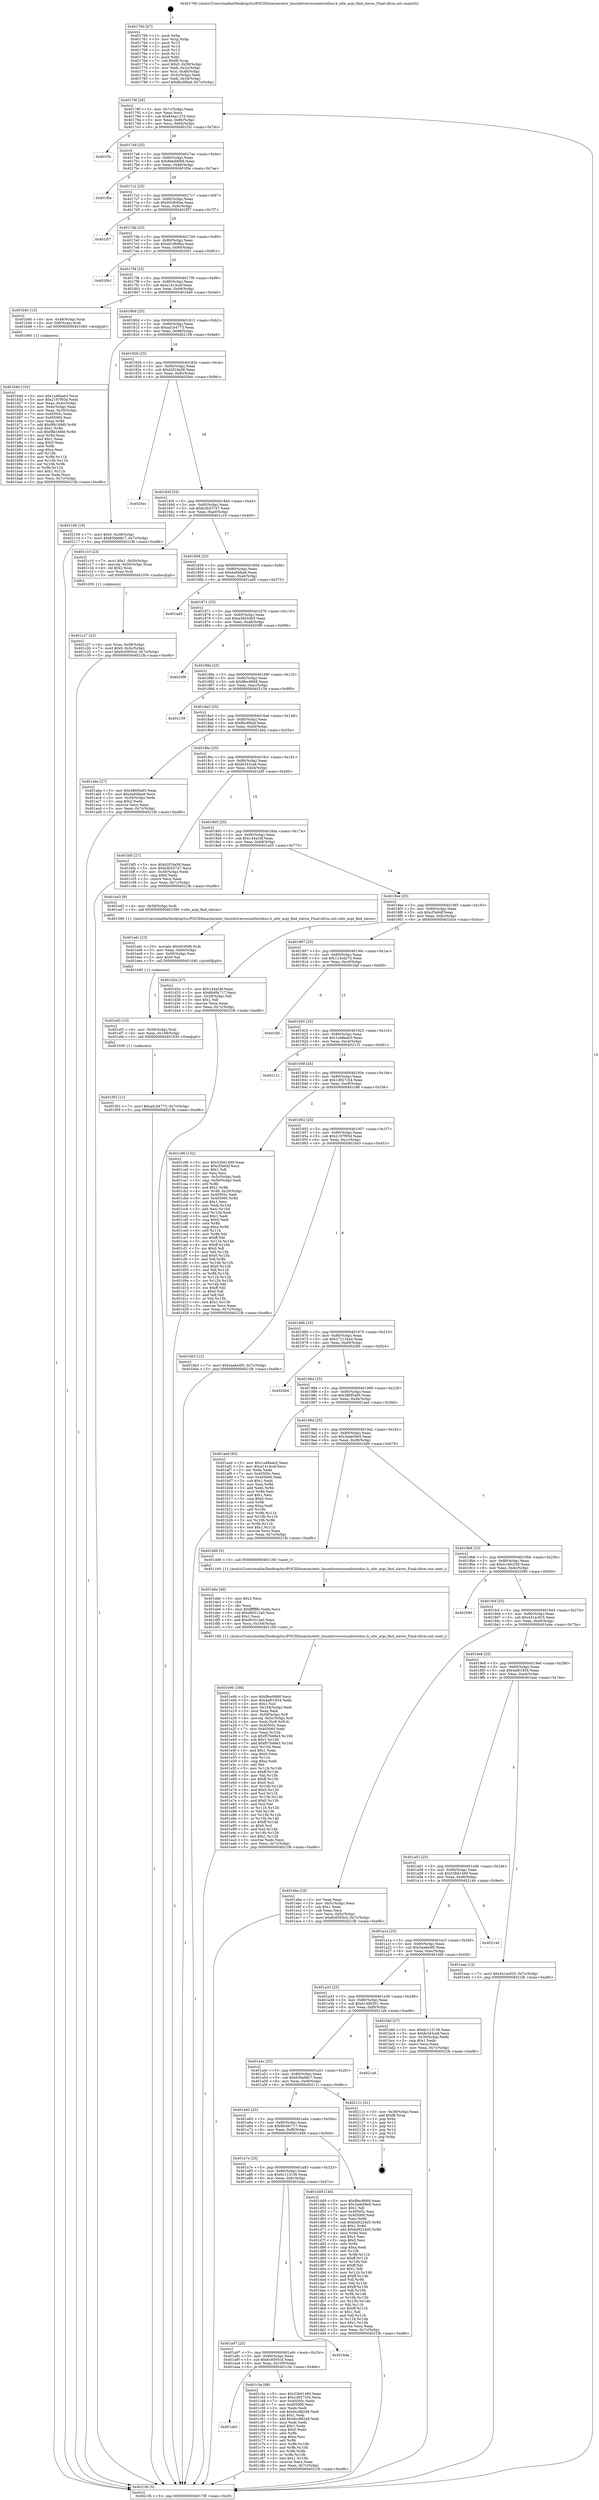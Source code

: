 digraph "0x401760" {
  label = "0x401760 (/mnt/c/Users/mathe/Desktop/tcc/POCII/binaries/extr_linuxdriverssoundwirebus.h_sdw_acpi_find_slaves_Final-ollvm.out::main(0))"
  labelloc = "t"
  node[shape=record]

  Entry [label="",width=0.3,height=0.3,shape=circle,fillcolor=black,style=filled]
  "0x40178f" [label="{
     0x40178f [26]\l
     | [instrs]\l
     &nbsp;&nbsp;0x40178f \<+3\>: mov -0x7c(%rbp),%eax\l
     &nbsp;&nbsp;0x401792 \<+2\>: mov %eax,%ecx\l
     &nbsp;&nbsp;0x401794 \<+6\>: sub $0x844a137d,%ecx\l
     &nbsp;&nbsp;0x40179a \<+3\>: mov %eax,-0x80(%rbp)\l
     &nbsp;&nbsp;0x40179d \<+6\>: mov %ecx,-0x84(%rbp)\l
     &nbsp;&nbsp;0x4017a3 \<+6\>: je 0000000000401f3c \<main+0x7dc\>\l
  }"]
  "0x401f3c" [label="{
     0x401f3c\l
  }", style=dashed]
  "0x4017a9" [label="{
     0x4017a9 [25]\l
     | [instrs]\l
     &nbsp;&nbsp;0x4017a9 \<+5\>: jmp 00000000004017ae \<main+0x4e\>\l
     &nbsp;&nbsp;0x4017ae \<+3\>: mov -0x80(%rbp),%eax\l
     &nbsp;&nbsp;0x4017b1 \<+5\>: sub $0x8bbdd066,%eax\l
     &nbsp;&nbsp;0x4017b6 \<+6\>: mov %eax,-0x88(%rbp)\l
     &nbsp;&nbsp;0x4017bc \<+6\>: je 0000000000401f0e \<main+0x7ae\>\l
  }"]
  Exit [label="",width=0.3,height=0.3,shape=circle,fillcolor=black,style=filled,peripheries=2]
  "0x401f0e" [label="{
     0x401f0e\l
  }", style=dashed]
  "0x4017c2" [label="{
     0x4017c2 [25]\l
     | [instrs]\l
     &nbsp;&nbsp;0x4017c2 \<+5\>: jmp 00000000004017c7 \<main+0x67\>\l
     &nbsp;&nbsp;0x4017c7 \<+3\>: mov -0x80(%rbp),%eax\l
     &nbsp;&nbsp;0x4017ca \<+5\>: sub $0x93c806ee,%eax\l
     &nbsp;&nbsp;0x4017cf \<+6\>: mov %eax,-0x8c(%rbp)\l
     &nbsp;&nbsp;0x4017d5 \<+6\>: je 0000000000401f57 \<main+0x7f7\>\l
  }"]
  "0x401f02" [label="{
     0x401f02 [12]\l
     | [instrs]\l
     &nbsp;&nbsp;0x401f02 \<+7\>: movl $0xad1b4773,-0x7c(%rbp)\l
     &nbsp;&nbsp;0x401f09 \<+5\>: jmp 00000000004021fb \<main+0xa9b\>\l
  }"]
  "0x401f57" [label="{
     0x401f57\l
  }", style=dashed]
  "0x4017db" [label="{
     0x4017db [25]\l
     | [instrs]\l
     &nbsp;&nbsp;0x4017db \<+5\>: jmp 00000000004017e0 \<main+0x80\>\l
     &nbsp;&nbsp;0x4017e0 \<+3\>: mov -0x80(%rbp),%eax\l
     &nbsp;&nbsp;0x4017e3 \<+5\>: sub $0xa018b9ba,%eax\l
     &nbsp;&nbsp;0x4017e8 \<+6\>: mov %eax,-0x90(%rbp)\l
     &nbsp;&nbsp;0x4017ee \<+6\>: je 00000000004020b1 \<main+0x951\>\l
  }"]
  "0x401ef3" [label="{
     0x401ef3 [15]\l
     | [instrs]\l
     &nbsp;&nbsp;0x401ef3 \<+4\>: mov -0x58(%rbp),%rdi\l
     &nbsp;&nbsp;0x401ef7 \<+6\>: mov %eax,-0x108(%rbp)\l
     &nbsp;&nbsp;0x401efd \<+5\>: call 0000000000401030 \<free@plt\>\l
     | [calls]\l
     &nbsp;&nbsp;0x401030 \{1\} (unknown)\l
  }"]
  "0x4020b1" [label="{
     0x4020b1\l
  }", style=dashed]
  "0x4017f4" [label="{
     0x4017f4 [25]\l
     | [instrs]\l
     &nbsp;&nbsp;0x4017f4 \<+5\>: jmp 00000000004017f9 \<main+0x99\>\l
     &nbsp;&nbsp;0x4017f9 \<+3\>: mov -0x80(%rbp),%eax\l
     &nbsp;&nbsp;0x4017fc \<+5\>: sub $0xa1414cef,%eax\l
     &nbsp;&nbsp;0x401801 \<+6\>: mov %eax,-0x94(%rbp)\l
     &nbsp;&nbsp;0x401807 \<+6\>: je 0000000000401b40 \<main+0x3e0\>\l
  }"]
  "0x401edc" [label="{
     0x401edc [23]\l
     | [instrs]\l
     &nbsp;&nbsp;0x401edc \<+10\>: movabs $0x4030d6,%rdi\l
     &nbsp;&nbsp;0x401ee6 \<+3\>: mov %eax,-0x60(%rbp)\l
     &nbsp;&nbsp;0x401ee9 \<+3\>: mov -0x60(%rbp),%esi\l
     &nbsp;&nbsp;0x401eec \<+2\>: mov $0x0,%al\l
     &nbsp;&nbsp;0x401eee \<+5\>: call 0000000000401040 \<printf@plt\>\l
     | [calls]\l
     &nbsp;&nbsp;0x401040 \{1\} (unknown)\l
  }"]
  "0x401b40" [label="{
     0x401b40 [13]\l
     | [instrs]\l
     &nbsp;&nbsp;0x401b40 \<+4\>: mov -0x48(%rbp),%rax\l
     &nbsp;&nbsp;0x401b44 \<+4\>: mov 0x8(%rax),%rdi\l
     &nbsp;&nbsp;0x401b48 \<+5\>: call 0000000000401060 \<atoi@plt\>\l
     | [calls]\l
     &nbsp;&nbsp;0x401060 \{1\} (unknown)\l
  }"]
  "0x40180d" [label="{
     0x40180d [25]\l
     | [instrs]\l
     &nbsp;&nbsp;0x40180d \<+5\>: jmp 0000000000401812 \<main+0xb2\>\l
     &nbsp;&nbsp;0x401812 \<+3\>: mov -0x80(%rbp),%eax\l
     &nbsp;&nbsp;0x401815 \<+5\>: sub $0xad1b4773,%eax\l
     &nbsp;&nbsp;0x40181a \<+6\>: mov %eax,-0x98(%rbp)\l
     &nbsp;&nbsp;0x401820 \<+6\>: je 0000000000402109 \<main+0x9a9\>\l
  }"]
  "0x401e06" [label="{
     0x401e06 [168]\l
     | [instrs]\l
     &nbsp;&nbsp;0x401e06 \<+5\>: mov $0xf8ec8668,%ecx\l
     &nbsp;&nbsp;0x401e0b \<+5\>: mov $0x4af01854,%edx\l
     &nbsp;&nbsp;0x401e10 \<+3\>: mov $0x1,%sil\l
     &nbsp;&nbsp;0x401e13 \<+6\>: mov -0x104(%rbp),%edi\l
     &nbsp;&nbsp;0x401e19 \<+3\>: imul %eax,%edi\l
     &nbsp;&nbsp;0x401e1c \<+4\>: mov -0x58(%rbp),%r8\l
     &nbsp;&nbsp;0x401e20 \<+4\>: movslq -0x5c(%rbp),%r9\l
     &nbsp;&nbsp;0x401e24 \<+4\>: mov %edi,(%r8,%r9,4)\l
     &nbsp;&nbsp;0x401e28 \<+7\>: mov 0x40505c,%eax\l
     &nbsp;&nbsp;0x401e2f \<+7\>: mov 0x405060,%edi\l
     &nbsp;&nbsp;0x401e36 \<+3\>: mov %eax,%r10d\l
     &nbsp;&nbsp;0x401e39 \<+7\>: sub $0xf07b48e3,%r10d\l
     &nbsp;&nbsp;0x401e40 \<+4\>: sub $0x1,%r10d\l
     &nbsp;&nbsp;0x401e44 \<+7\>: add $0xf07b48e3,%r10d\l
     &nbsp;&nbsp;0x401e4b \<+4\>: imul %r10d,%eax\l
     &nbsp;&nbsp;0x401e4f \<+3\>: and $0x1,%eax\l
     &nbsp;&nbsp;0x401e52 \<+3\>: cmp $0x0,%eax\l
     &nbsp;&nbsp;0x401e55 \<+4\>: sete %r11b\l
     &nbsp;&nbsp;0x401e59 \<+3\>: cmp $0xa,%edi\l
     &nbsp;&nbsp;0x401e5c \<+3\>: setl %bl\l
     &nbsp;&nbsp;0x401e5f \<+3\>: mov %r11b,%r14b\l
     &nbsp;&nbsp;0x401e62 \<+4\>: xor $0xff,%r14b\l
     &nbsp;&nbsp;0x401e66 \<+3\>: mov %bl,%r15b\l
     &nbsp;&nbsp;0x401e69 \<+4\>: xor $0xff,%r15b\l
     &nbsp;&nbsp;0x401e6d \<+4\>: xor $0x0,%sil\l
     &nbsp;&nbsp;0x401e71 \<+3\>: mov %r14b,%r12b\l
     &nbsp;&nbsp;0x401e74 \<+4\>: and $0x0,%r12b\l
     &nbsp;&nbsp;0x401e78 \<+3\>: and %sil,%r11b\l
     &nbsp;&nbsp;0x401e7b \<+3\>: mov %r15b,%r13b\l
     &nbsp;&nbsp;0x401e7e \<+4\>: and $0x0,%r13b\l
     &nbsp;&nbsp;0x401e82 \<+3\>: and %sil,%bl\l
     &nbsp;&nbsp;0x401e85 \<+3\>: or %r11b,%r12b\l
     &nbsp;&nbsp;0x401e88 \<+3\>: or %bl,%r13b\l
     &nbsp;&nbsp;0x401e8b \<+3\>: xor %r13b,%r12b\l
     &nbsp;&nbsp;0x401e8e \<+3\>: or %r15b,%r14b\l
     &nbsp;&nbsp;0x401e91 \<+4\>: xor $0xff,%r14b\l
     &nbsp;&nbsp;0x401e95 \<+4\>: or $0x0,%sil\l
     &nbsp;&nbsp;0x401e99 \<+3\>: and %sil,%r14b\l
     &nbsp;&nbsp;0x401e9c \<+3\>: or %r14b,%r12b\l
     &nbsp;&nbsp;0x401e9f \<+4\>: test $0x1,%r12b\l
     &nbsp;&nbsp;0x401ea3 \<+3\>: cmovne %edx,%ecx\l
     &nbsp;&nbsp;0x401ea6 \<+3\>: mov %ecx,-0x7c(%rbp)\l
     &nbsp;&nbsp;0x401ea9 \<+5\>: jmp 00000000004021fb \<main+0xa9b\>\l
  }"]
  "0x402109" [label="{
     0x402109 [19]\l
     | [instrs]\l
     &nbsp;&nbsp;0x402109 \<+7\>: movl $0x0,-0x38(%rbp)\l
     &nbsp;&nbsp;0x402110 \<+7\>: movl $0x639a68c7,-0x7c(%rbp)\l
     &nbsp;&nbsp;0x402117 \<+5\>: jmp 00000000004021fb \<main+0xa9b\>\l
  }"]
  "0x401826" [label="{
     0x401826 [25]\l
     | [instrs]\l
     &nbsp;&nbsp;0x401826 \<+5\>: jmp 000000000040182b \<main+0xcb\>\l
     &nbsp;&nbsp;0x40182b \<+3\>: mov -0x80(%rbp),%eax\l
     &nbsp;&nbsp;0x40182e \<+5\>: sub $0xb2f19a58,%eax\l
     &nbsp;&nbsp;0x401833 \<+6\>: mov %eax,-0x9c(%rbp)\l
     &nbsp;&nbsp;0x401839 \<+6\>: je 00000000004020ec \<main+0x98c\>\l
  }"]
  "0x401dde" [label="{
     0x401dde [40]\l
     | [instrs]\l
     &nbsp;&nbsp;0x401dde \<+5\>: mov $0x2,%ecx\l
     &nbsp;&nbsp;0x401de3 \<+1\>: cltd\l
     &nbsp;&nbsp;0x401de4 \<+2\>: idiv %ecx\l
     &nbsp;&nbsp;0x401de6 \<+6\>: imul $0xfffffffe,%edx,%ecx\l
     &nbsp;&nbsp;0x401dec \<+6\>: sub $0xd9c512a0,%ecx\l
     &nbsp;&nbsp;0x401df2 \<+3\>: add $0x1,%ecx\l
     &nbsp;&nbsp;0x401df5 \<+6\>: add $0xd9c512a0,%ecx\l
     &nbsp;&nbsp;0x401dfb \<+6\>: mov %ecx,-0x104(%rbp)\l
     &nbsp;&nbsp;0x401e01 \<+5\>: call 0000000000401160 \<next_i\>\l
     | [calls]\l
     &nbsp;&nbsp;0x401160 \{1\} (/mnt/c/Users/mathe/Desktop/tcc/POCII/binaries/extr_linuxdriverssoundwirebus.h_sdw_acpi_find_slaves_Final-ollvm.out::next_i)\l
  }"]
  "0x4020ec" [label="{
     0x4020ec\l
  }", style=dashed]
  "0x40183f" [label="{
     0x40183f [25]\l
     | [instrs]\l
     &nbsp;&nbsp;0x40183f \<+5\>: jmp 0000000000401844 \<main+0xe4\>\l
     &nbsp;&nbsp;0x401844 \<+3\>: mov -0x80(%rbp),%eax\l
     &nbsp;&nbsp;0x401847 \<+5\>: sub $0xb3b53747,%eax\l
     &nbsp;&nbsp;0x40184c \<+6\>: mov %eax,-0xa0(%rbp)\l
     &nbsp;&nbsp;0x401852 \<+6\>: je 0000000000401c10 \<main+0x4b0\>\l
  }"]
  "0x401ab0" [label="{
     0x401ab0\l
  }", style=dashed]
  "0x401c10" [label="{
     0x401c10 [23]\l
     | [instrs]\l
     &nbsp;&nbsp;0x401c10 \<+7\>: movl $0x1,-0x50(%rbp)\l
     &nbsp;&nbsp;0x401c17 \<+4\>: movslq -0x50(%rbp),%rax\l
     &nbsp;&nbsp;0x401c1b \<+4\>: shl $0x2,%rax\l
     &nbsp;&nbsp;0x401c1f \<+3\>: mov %rax,%rdi\l
     &nbsp;&nbsp;0x401c22 \<+5\>: call 0000000000401050 \<malloc@plt\>\l
     | [calls]\l
     &nbsp;&nbsp;0x401050 \{1\} (unknown)\l
  }"]
  "0x401858" [label="{
     0x401858 [25]\l
     | [instrs]\l
     &nbsp;&nbsp;0x401858 \<+5\>: jmp 000000000040185d \<main+0xfd\>\l
     &nbsp;&nbsp;0x40185d \<+3\>: mov -0x80(%rbp),%eax\l
     &nbsp;&nbsp;0x401860 \<+5\>: sub $0xda94faa9,%eax\l
     &nbsp;&nbsp;0x401865 \<+6\>: mov %eax,-0xa4(%rbp)\l
     &nbsp;&nbsp;0x40186b \<+6\>: je 0000000000401ad5 \<main+0x375\>\l
  }"]
  "0x401c3e" [label="{
     0x401c3e [88]\l
     | [instrs]\l
     &nbsp;&nbsp;0x401c3e \<+5\>: mov $0x53b61490,%eax\l
     &nbsp;&nbsp;0x401c43 \<+5\>: mov $0x1d927c54,%ecx\l
     &nbsp;&nbsp;0x401c48 \<+7\>: mov 0x40505c,%edx\l
     &nbsp;&nbsp;0x401c4f \<+7\>: mov 0x405060,%esi\l
     &nbsp;&nbsp;0x401c56 \<+2\>: mov %edx,%edi\l
     &nbsp;&nbsp;0x401c58 \<+6\>: sub $0x9cc98249,%edi\l
     &nbsp;&nbsp;0x401c5e \<+3\>: sub $0x1,%edi\l
     &nbsp;&nbsp;0x401c61 \<+6\>: add $0x9cc98249,%edi\l
     &nbsp;&nbsp;0x401c67 \<+3\>: imul %edi,%edx\l
     &nbsp;&nbsp;0x401c6a \<+3\>: and $0x1,%edx\l
     &nbsp;&nbsp;0x401c6d \<+3\>: cmp $0x0,%edx\l
     &nbsp;&nbsp;0x401c70 \<+4\>: sete %r8b\l
     &nbsp;&nbsp;0x401c74 \<+3\>: cmp $0xa,%esi\l
     &nbsp;&nbsp;0x401c77 \<+4\>: setl %r9b\l
     &nbsp;&nbsp;0x401c7b \<+3\>: mov %r8b,%r10b\l
     &nbsp;&nbsp;0x401c7e \<+3\>: and %r9b,%r10b\l
     &nbsp;&nbsp;0x401c81 \<+3\>: xor %r9b,%r8b\l
     &nbsp;&nbsp;0x401c84 \<+3\>: or %r8b,%r10b\l
     &nbsp;&nbsp;0x401c87 \<+4\>: test $0x1,%r10b\l
     &nbsp;&nbsp;0x401c8b \<+3\>: cmovne %ecx,%eax\l
     &nbsp;&nbsp;0x401c8e \<+3\>: mov %eax,-0x7c(%rbp)\l
     &nbsp;&nbsp;0x401c91 \<+5\>: jmp 00000000004021fb \<main+0xa9b\>\l
  }"]
  "0x401ad5" [label="{
     0x401ad5\l
  }", style=dashed]
  "0x401871" [label="{
     0x401871 [25]\l
     | [instrs]\l
     &nbsp;&nbsp;0x401871 \<+5\>: jmp 0000000000401876 \<main+0x116\>\l
     &nbsp;&nbsp;0x401876 \<+3\>: mov -0x80(%rbp),%eax\l
     &nbsp;&nbsp;0x401879 \<+5\>: sub $0xe3920493,%eax\l
     &nbsp;&nbsp;0x40187e \<+6\>: mov %eax,-0xa8(%rbp)\l
     &nbsp;&nbsp;0x401884 \<+6\>: je 00000000004020f8 \<main+0x998\>\l
  }"]
  "0x401a97" [label="{
     0x401a97 [25]\l
     | [instrs]\l
     &nbsp;&nbsp;0x401a97 \<+5\>: jmp 0000000000401a9c \<main+0x33c\>\l
     &nbsp;&nbsp;0x401a9c \<+3\>: mov -0x80(%rbp),%eax\l
     &nbsp;&nbsp;0x401a9f \<+5\>: sub $0x6c9305cd,%eax\l
     &nbsp;&nbsp;0x401aa4 \<+6\>: mov %eax,-0x100(%rbp)\l
     &nbsp;&nbsp;0x401aaa \<+6\>: je 0000000000401c3e \<main+0x4de\>\l
  }"]
  "0x4020f8" [label="{
     0x4020f8\l
  }", style=dashed]
  "0x40188a" [label="{
     0x40188a [25]\l
     | [instrs]\l
     &nbsp;&nbsp;0x40188a \<+5\>: jmp 000000000040188f \<main+0x12f\>\l
     &nbsp;&nbsp;0x40188f \<+3\>: mov -0x80(%rbp),%eax\l
     &nbsp;&nbsp;0x401892 \<+5\>: sub $0xf8ec8668,%eax\l
     &nbsp;&nbsp;0x401897 \<+6\>: mov %eax,-0xac(%rbp)\l
     &nbsp;&nbsp;0x40189d \<+6\>: je 0000000000402159 \<main+0x9f9\>\l
  }"]
  "0x401bda" [label="{
     0x401bda\l
  }", style=dashed]
  "0x402159" [label="{
     0x402159\l
  }", style=dashed]
  "0x4018a3" [label="{
     0x4018a3 [25]\l
     | [instrs]\l
     &nbsp;&nbsp;0x4018a3 \<+5\>: jmp 00000000004018a8 \<main+0x148\>\l
     &nbsp;&nbsp;0x4018a8 \<+3\>: mov -0x80(%rbp),%eax\l
     &nbsp;&nbsp;0x4018ab \<+5\>: sub $0xfbcd9baf,%eax\l
     &nbsp;&nbsp;0x4018b0 \<+6\>: mov %eax,-0xb0(%rbp)\l
     &nbsp;&nbsp;0x4018b6 \<+6\>: je 0000000000401aba \<main+0x35a\>\l
  }"]
  "0x401a7e" [label="{
     0x401a7e [25]\l
     | [instrs]\l
     &nbsp;&nbsp;0x401a7e \<+5\>: jmp 0000000000401a83 \<main+0x323\>\l
     &nbsp;&nbsp;0x401a83 \<+3\>: mov -0x80(%rbp),%eax\l
     &nbsp;&nbsp;0x401a86 \<+5\>: sub $0x6c113136,%eax\l
     &nbsp;&nbsp;0x401a8b \<+6\>: mov %eax,-0xfc(%rbp)\l
     &nbsp;&nbsp;0x401a91 \<+6\>: je 0000000000401bda \<main+0x47a\>\l
  }"]
  "0x401aba" [label="{
     0x401aba [27]\l
     | [instrs]\l
     &nbsp;&nbsp;0x401aba \<+5\>: mov $0x386f5a95,%eax\l
     &nbsp;&nbsp;0x401abf \<+5\>: mov $0xda94faa9,%ecx\l
     &nbsp;&nbsp;0x401ac4 \<+3\>: mov -0x34(%rbp),%edx\l
     &nbsp;&nbsp;0x401ac7 \<+3\>: cmp $0x2,%edx\l
     &nbsp;&nbsp;0x401aca \<+3\>: cmovne %ecx,%eax\l
     &nbsp;&nbsp;0x401acd \<+3\>: mov %eax,-0x7c(%rbp)\l
     &nbsp;&nbsp;0x401ad0 \<+5\>: jmp 00000000004021fb \<main+0xa9b\>\l
  }"]
  "0x4018bc" [label="{
     0x4018bc [25]\l
     | [instrs]\l
     &nbsp;&nbsp;0x4018bc \<+5\>: jmp 00000000004018c1 \<main+0x161\>\l
     &nbsp;&nbsp;0x4018c1 \<+3\>: mov -0x80(%rbp),%eax\l
     &nbsp;&nbsp;0x4018c4 \<+5\>: sub $0xfe343ca8,%eax\l
     &nbsp;&nbsp;0x4018c9 \<+6\>: mov %eax,-0xb4(%rbp)\l
     &nbsp;&nbsp;0x4018cf \<+6\>: je 0000000000401bf5 \<main+0x495\>\l
  }"]
  "0x4021fb" [label="{
     0x4021fb [5]\l
     | [instrs]\l
     &nbsp;&nbsp;0x4021fb \<+5\>: jmp 000000000040178f \<main+0x2f\>\l
  }"]
  "0x401760" [label="{
     0x401760 [47]\l
     | [instrs]\l
     &nbsp;&nbsp;0x401760 \<+1\>: push %rbp\l
     &nbsp;&nbsp;0x401761 \<+3\>: mov %rsp,%rbp\l
     &nbsp;&nbsp;0x401764 \<+2\>: push %r15\l
     &nbsp;&nbsp;0x401766 \<+2\>: push %r14\l
     &nbsp;&nbsp;0x401768 \<+2\>: push %r13\l
     &nbsp;&nbsp;0x40176a \<+2\>: push %r12\l
     &nbsp;&nbsp;0x40176c \<+1\>: push %rbx\l
     &nbsp;&nbsp;0x40176d \<+7\>: sub $0xf8,%rsp\l
     &nbsp;&nbsp;0x401774 \<+7\>: movl $0x0,-0x38(%rbp)\l
     &nbsp;&nbsp;0x40177b \<+3\>: mov %edi,-0x3c(%rbp)\l
     &nbsp;&nbsp;0x40177e \<+4\>: mov %rsi,-0x48(%rbp)\l
     &nbsp;&nbsp;0x401782 \<+3\>: mov -0x3c(%rbp),%edi\l
     &nbsp;&nbsp;0x401785 \<+3\>: mov %edi,-0x34(%rbp)\l
     &nbsp;&nbsp;0x401788 \<+7\>: movl $0xfbcd9baf,-0x7c(%rbp)\l
  }"]
  "0x401d49" [label="{
     0x401d49 [144]\l
     | [instrs]\l
     &nbsp;&nbsp;0x401d49 \<+5\>: mov $0xf8ec8668,%eax\l
     &nbsp;&nbsp;0x401d4e \<+5\>: mov $0x3ade59e5,%ecx\l
     &nbsp;&nbsp;0x401d53 \<+2\>: mov $0x1,%dl\l
     &nbsp;&nbsp;0x401d55 \<+7\>: mov 0x40505c,%esi\l
     &nbsp;&nbsp;0x401d5c \<+7\>: mov 0x405060,%edi\l
     &nbsp;&nbsp;0x401d63 \<+3\>: mov %esi,%r8d\l
     &nbsp;&nbsp;0x401d66 \<+7\>: sub $0xbd9224d5,%r8d\l
     &nbsp;&nbsp;0x401d6d \<+4\>: sub $0x1,%r8d\l
     &nbsp;&nbsp;0x401d71 \<+7\>: add $0xbd9224d5,%r8d\l
     &nbsp;&nbsp;0x401d78 \<+4\>: imul %r8d,%esi\l
     &nbsp;&nbsp;0x401d7c \<+3\>: and $0x1,%esi\l
     &nbsp;&nbsp;0x401d7f \<+3\>: cmp $0x0,%esi\l
     &nbsp;&nbsp;0x401d82 \<+4\>: sete %r9b\l
     &nbsp;&nbsp;0x401d86 \<+3\>: cmp $0xa,%edi\l
     &nbsp;&nbsp;0x401d89 \<+4\>: setl %r10b\l
     &nbsp;&nbsp;0x401d8d \<+3\>: mov %r9b,%r11b\l
     &nbsp;&nbsp;0x401d90 \<+4\>: xor $0xff,%r11b\l
     &nbsp;&nbsp;0x401d94 \<+3\>: mov %r10b,%bl\l
     &nbsp;&nbsp;0x401d97 \<+3\>: xor $0xff,%bl\l
     &nbsp;&nbsp;0x401d9a \<+3\>: xor $0x1,%dl\l
     &nbsp;&nbsp;0x401d9d \<+3\>: mov %r11b,%r14b\l
     &nbsp;&nbsp;0x401da0 \<+4\>: and $0xff,%r14b\l
     &nbsp;&nbsp;0x401da4 \<+3\>: and %dl,%r9b\l
     &nbsp;&nbsp;0x401da7 \<+3\>: mov %bl,%r15b\l
     &nbsp;&nbsp;0x401daa \<+4\>: and $0xff,%r15b\l
     &nbsp;&nbsp;0x401dae \<+3\>: and %dl,%r10b\l
     &nbsp;&nbsp;0x401db1 \<+3\>: or %r9b,%r14b\l
     &nbsp;&nbsp;0x401db4 \<+3\>: or %r10b,%r15b\l
     &nbsp;&nbsp;0x401db7 \<+3\>: xor %r15b,%r14b\l
     &nbsp;&nbsp;0x401dba \<+3\>: or %bl,%r11b\l
     &nbsp;&nbsp;0x401dbd \<+4\>: xor $0xff,%r11b\l
     &nbsp;&nbsp;0x401dc1 \<+3\>: or $0x1,%dl\l
     &nbsp;&nbsp;0x401dc4 \<+3\>: and %dl,%r11b\l
     &nbsp;&nbsp;0x401dc7 \<+3\>: or %r11b,%r14b\l
     &nbsp;&nbsp;0x401dca \<+4\>: test $0x1,%r14b\l
     &nbsp;&nbsp;0x401dce \<+3\>: cmovne %ecx,%eax\l
     &nbsp;&nbsp;0x401dd1 \<+3\>: mov %eax,-0x7c(%rbp)\l
     &nbsp;&nbsp;0x401dd4 \<+5\>: jmp 00000000004021fb \<main+0xa9b\>\l
  }"]
  "0x401bf5" [label="{
     0x401bf5 [27]\l
     | [instrs]\l
     &nbsp;&nbsp;0x401bf5 \<+5\>: mov $0xb2f19a58,%eax\l
     &nbsp;&nbsp;0x401bfa \<+5\>: mov $0xb3b53747,%ecx\l
     &nbsp;&nbsp;0x401bff \<+3\>: mov -0x30(%rbp),%edx\l
     &nbsp;&nbsp;0x401c02 \<+3\>: cmp $0x0,%edx\l
     &nbsp;&nbsp;0x401c05 \<+3\>: cmove %ecx,%eax\l
     &nbsp;&nbsp;0x401c08 \<+3\>: mov %eax,-0x7c(%rbp)\l
     &nbsp;&nbsp;0x401c0b \<+5\>: jmp 00000000004021fb \<main+0xa9b\>\l
  }"]
  "0x4018d5" [label="{
     0x4018d5 [25]\l
     | [instrs]\l
     &nbsp;&nbsp;0x4018d5 \<+5\>: jmp 00000000004018da \<main+0x17a\>\l
     &nbsp;&nbsp;0x4018da \<+3\>: mov -0x80(%rbp),%eax\l
     &nbsp;&nbsp;0x4018dd \<+5\>: sub $0x144a34f,%eax\l
     &nbsp;&nbsp;0x4018e2 \<+6\>: mov %eax,-0xb8(%rbp)\l
     &nbsp;&nbsp;0x4018e8 \<+6\>: je 0000000000401ed3 \<main+0x773\>\l
  }"]
  "0x401a65" [label="{
     0x401a65 [25]\l
     | [instrs]\l
     &nbsp;&nbsp;0x401a65 \<+5\>: jmp 0000000000401a6a \<main+0x30a\>\l
     &nbsp;&nbsp;0x401a6a \<+3\>: mov -0x80(%rbp),%eax\l
     &nbsp;&nbsp;0x401a6d \<+5\>: sub $0x6b49c717,%eax\l
     &nbsp;&nbsp;0x401a72 \<+6\>: mov %eax,-0xf8(%rbp)\l
     &nbsp;&nbsp;0x401a78 \<+6\>: je 0000000000401d49 \<main+0x5e9\>\l
  }"]
  "0x401ed3" [label="{
     0x401ed3 [9]\l
     | [instrs]\l
     &nbsp;&nbsp;0x401ed3 \<+4\>: mov -0x58(%rbp),%rdi\l
     &nbsp;&nbsp;0x401ed7 \<+5\>: call 0000000000401590 \<sdw_acpi_find_slaves\>\l
     | [calls]\l
     &nbsp;&nbsp;0x401590 \{1\} (/mnt/c/Users/mathe/Desktop/tcc/POCII/binaries/extr_linuxdriverssoundwirebus.h_sdw_acpi_find_slaves_Final-ollvm.out::sdw_acpi_find_slaves)\l
  }"]
  "0x4018ee" [label="{
     0x4018ee [25]\l
     | [instrs]\l
     &nbsp;&nbsp;0x4018ee \<+5\>: jmp 00000000004018f3 \<main+0x193\>\l
     &nbsp;&nbsp;0x4018f3 \<+3\>: mov -0x80(%rbp),%eax\l
     &nbsp;&nbsp;0x4018f6 \<+5\>: sub $0xcf3e6df,%eax\l
     &nbsp;&nbsp;0x4018fb \<+6\>: mov %eax,-0xbc(%rbp)\l
     &nbsp;&nbsp;0x401901 \<+6\>: je 0000000000401d2e \<main+0x5ce\>\l
  }"]
  "0x40211c" [label="{
     0x40211c [21]\l
     | [instrs]\l
     &nbsp;&nbsp;0x40211c \<+3\>: mov -0x38(%rbp),%eax\l
     &nbsp;&nbsp;0x40211f \<+7\>: add $0xf8,%rsp\l
     &nbsp;&nbsp;0x402126 \<+1\>: pop %rbx\l
     &nbsp;&nbsp;0x402127 \<+2\>: pop %r12\l
     &nbsp;&nbsp;0x402129 \<+2\>: pop %r13\l
     &nbsp;&nbsp;0x40212b \<+2\>: pop %r14\l
     &nbsp;&nbsp;0x40212d \<+2\>: pop %r15\l
     &nbsp;&nbsp;0x40212f \<+1\>: pop %rbp\l
     &nbsp;&nbsp;0x402130 \<+1\>: ret\l
  }"]
  "0x401d2e" [label="{
     0x401d2e [27]\l
     | [instrs]\l
     &nbsp;&nbsp;0x401d2e \<+5\>: mov $0x144a34f,%eax\l
     &nbsp;&nbsp;0x401d33 \<+5\>: mov $0x6b49c717,%ecx\l
     &nbsp;&nbsp;0x401d38 \<+3\>: mov -0x29(%rbp),%dl\l
     &nbsp;&nbsp;0x401d3b \<+3\>: test $0x1,%dl\l
     &nbsp;&nbsp;0x401d3e \<+3\>: cmovne %ecx,%eax\l
     &nbsp;&nbsp;0x401d41 \<+3\>: mov %eax,-0x7c(%rbp)\l
     &nbsp;&nbsp;0x401d44 \<+5\>: jmp 00000000004021fb \<main+0xa9b\>\l
  }"]
  "0x401907" [label="{
     0x401907 [25]\l
     | [instrs]\l
     &nbsp;&nbsp;0x401907 \<+5\>: jmp 000000000040190c \<main+0x1ac\>\l
     &nbsp;&nbsp;0x40190c \<+3\>: mov -0x80(%rbp),%eax\l
     &nbsp;&nbsp;0x40190f \<+5\>: sub $0x113cd274,%eax\l
     &nbsp;&nbsp;0x401914 \<+6\>: mov %eax,-0xc0(%rbp)\l
     &nbsp;&nbsp;0x40191a \<+6\>: je 0000000000401faf \<main+0x84f\>\l
  }"]
  "0x401a4c" [label="{
     0x401a4c [25]\l
     | [instrs]\l
     &nbsp;&nbsp;0x401a4c \<+5\>: jmp 0000000000401a51 \<main+0x2f1\>\l
     &nbsp;&nbsp;0x401a51 \<+3\>: mov -0x80(%rbp),%eax\l
     &nbsp;&nbsp;0x401a54 \<+5\>: sub $0x639a68c7,%eax\l
     &nbsp;&nbsp;0x401a59 \<+6\>: mov %eax,-0xf4(%rbp)\l
     &nbsp;&nbsp;0x401a5f \<+6\>: je 000000000040211c \<main+0x9bc\>\l
  }"]
  "0x401faf" [label="{
     0x401faf\l
  }", style=dashed]
  "0x401920" [label="{
     0x401920 [25]\l
     | [instrs]\l
     &nbsp;&nbsp;0x401920 \<+5\>: jmp 0000000000401925 \<main+0x1c5\>\l
     &nbsp;&nbsp;0x401925 \<+3\>: mov -0x80(%rbp),%eax\l
     &nbsp;&nbsp;0x401928 \<+5\>: sub $0x1a48eab3,%eax\l
     &nbsp;&nbsp;0x40192d \<+6\>: mov %eax,-0xc4(%rbp)\l
     &nbsp;&nbsp;0x401933 \<+6\>: je 0000000000402131 \<main+0x9d1\>\l
  }"]
  "0x4021a6" [label="{
     0x4021a6\l
  }", style=dashed]
  "0x402131" [label="{
     0x402131\l
  }", style=dashed]
  "0x401939" [label="{
     0x401939 [25]\l
     | [instrs]\l
     &nbsp;&nbsp;0x401939 \<+5\>: jmp 000000000040193e \<main+0x1de\>\l
     &nbsp;&nbsp;0x40193e \<+3\>: mov -0x80(%rbp),%eax\l
     &nbsp;&nbsp;0x401941 \<+5\>: sub $0x1d927c54,%eax\l
     &nbsp;&nbsp;0x401946 \<+6\>: mov %eax,-0xc8(%rbp)\l
     &nbsp;&nbsp;0x40194c \<+6\>: je 0000000000401c96 \<main+0x536\>\l
  }"]
  "0x401c27" [label="{
     0x401c27 [23]\l
     | [instrs]\l
     &nbsp;&nbsp;0x401c27 \<+4\>: mov %rax,-0x58(%rbp)\l
     &nbsp;&nbsp;0x401c2b \<+7\>: movl $0x0,-0x5c(%rbp)\l
     &nbsp;&nbsp;0x401c32 \<+7\>: movl $0x6c9305cd,-0x7c(%rbp)\l
     &nbsp;&nbsp;0x401c39 \<+5\>: jmp 00000000004021fb \<main+0xa9b\>\l
  }"]
  "0x401c96" [label="{
     0x401c96 [152]\l
     | [instrs]\l
     &nbsp;&nbsp;0x401c96 \<+5\>: mov $0x53b61490,%eax\l
     &nbsp;&nbsp;0x401c9b \<+5\>: mov $0xcf3e6df,%ecx\l
     &nbsp;&nbsp;0x401ca0 \<+2\>: mov $0x1,%dl\l
     &nbsp;&nbsp;0x401ca2 \<+2\>: xor %esi,%esi\l
     &nbsp;&nbsp;0x401ca4 \<+3\>: mov -0x5c(%rbp),%edi\l
     &nbsp;&nbsp;0x401ca7 \<+3\>: cmp -0x50(%rbp),%edi\l
     &nbsp;&nbsp;0x401caa \<+4\>: setl %r8b\l
     &nbsp;&nbsp;0x401cae \<+4\>: and $0x1,%r8b\l
     &nbsp;&nbsp;0x401cb2 \<+4\>: mov %r8b,-0x29(%rbp)\l
     &nbsp;&nbsp;0x401cb6 \<+7\>: mov 0x40505c,%edi\l
     &nbsp;&nbsp;0x401cbd \<+8\>: mov 0x405060,%r9d\l
     &nbsp;&nbsp;0x401cc5 \<+3\>: sub $0x1,%esi\l
     &nbsp;&nbsp;0x401cc8 \<+3\>: mov %edi,%r10d\l
     &nbsp;&nbsp;0x401ccb \<+3\>: add %esi,%r10d\l
     &nbsp;&nbsp;0x401cce \<+4\>: imul %r10d,%edi\l
     &nbsp;&nbsp;0x401cd2 \<+3\>: and $0x1,%edi\l
     &nbsp;&nbsp;0x401cd5 \<+3\>: cmp $0x0,%edi\l
     &nbsp;&nbsp;0x401cd8 \<+4\>: sete %r8b\l
     &nbsp;&nbsp;0x401cdc \<+4\>: cmp $0xa,%r9d\l
     &nbsp;&nbsp;0x401ce0 \<+4\>: setl %r11b\l
     &nbsp;&nbsp;0x401ce4 \<+3\>: mov %r8b,%bl\l
     &nbsp;&nbsp;0x401ce7 \<+3\>: xor $0xff,%bl\l
     &nbsp;&nbsp;0x401cea \<+3\>: mov %r11b,%r14b\l
     &nbsp;&nbsp;0x401ced \<+4\>: xor $0xff,%r14b\l
     &nbsp;&nbsp;0x401cf1 \<+3\>: xor $0x0,%dl\l
     &nbsp;&nbsp;0x401cf4 \<+3\>: mov %bl,%r15b\l
     &nbsp;&nbsp;0x401cf7 \<+4\>: and $0x0,%r15b\l
     &nbsp;&nbsp;0x401cfb \<+3\>: and %dl,%r8b\l
     &nbsp;&nbsp;0x401cfe \<+3\>: mov %r14b,%r12b\l
     &nbsp;&nbsp;0x401d01 \<+4\>: and $0x0,%r12b\l
     &nbsp;&nbsp;0x401d05 \<+3\>: and %dl,%r11b\l
     &nbsp;&nbsp;0x401d08 \<+3\>: or %r8b,%r15b\l
     &nbsp;&nbsp;0x401d0b \<+3\>: or %r11b,%r12b\l
     &nbsp;&nbsp;0x401d0e \<+3\>: xor %r12b,%r15b\l
     &nbsp;&nbsp;0x401d11 \<+3\>: or %r14b,%bl\l
     &nbsp;&nbsp;0x401d14 \<+3\>: xor $0xff,%bl\l
     &nbsp;&nbsp;0x401d17 \<+3\>: or $0x0,%dl\l
     &nbsp;&nbsp;0x401d1a \<+2\>: and %dl,%bl\l
     &nbsp;&nbsp;0x401d1c \<+3\>: or %bl,%r15b\l
     &nbsp;&nbsp;0x401d1f \<+4\>: test $0x1,%r15b\l
     &nbsp;&nbsp;0x401d23 \<+3\>: cmovne %ecx,%eax\l
     &nbsp;&nbsp;0x401d26 \<+3\>: mov %eax,-0x7c(%rbp)\l
     &nbsp;&nbsp;0x401d29 \<+5\>: jmp 00000000004021fb \<main+0xa9b\>\l
  }"]
  "0x401952" [label="{
     0x401952 [25]\l
     | [instrs]\l
     &nbsp;&nbsp;0x401952 \<+5\>: jmp 0000000000401957 \<main+0x1f7\>\l
     &nbsp;&nbsp;0x401957 \<+3\>: mov -0x80(%rbp),%eax\l
     &nbsp;&nbsp;0x40195a \<+5\>: sub $0x2197f93d,%eax\l
     &nbsp;&nbsp;0x40195f \<+6\>: mov %eax,-0xcc(%rbp)\l
     &nbsp;&nbsp;0x401965 \<+6\>: je 0000000000401bb3 \<main+0x453\>\l
  }"]
  "0x401a33" [label="{
     0x401a33 [25]\l
     | [instrs]\l
     &nbsp;&nbsp;0x401a33 \<+5\>: jmp 0000000000401a38 \<main+0x2d8\>\l
     &nbsp;&nbsp;0x401a38 \<+3\>: mov -0x80(%rbp),%eax\l
     &nbsp;&nbsp;0x401a3b \<+5\>: sub $0x6148b501,%eax\l
     &nbsp;&nbsp;0x401a40 \<+6\>: mov %eax,-0xf0(%rbp)\l
     &nbsp;&nbsp;0x401a46 \<+6\>: je 00000000004021a6 \<main+0xa46\>\l
  }"]
  "0x401bb3" [label="{
     0x401bb3 [12]\l
     | [instrs]\l
     &nbsp;&nbsp;0x401bb3 \<+7\>: movl $0x5aa6e4f5,-0x7c(%rbp)\l
     &nbsp;&nbsp;0x401bba \<+5\>: jmp 00000000004021fb \<main+0xa9b\>\l
  }"]
  "0x40196b" [label="{
     0x40196b [25]\l
     | [instrs]\l
     &nbsp;&nbsp;0x40196b \<+5\>: jmp 0000000000401970 \<main+0x210\>\l
     &nbsp;&nbsp;0x401970 \<+3\>: mov -0x80(%rbp),%eax\l
     &nbsp;&nbsp;0x401973 \<+5\>: sub $0x272134ad,%eax\l
     &nbsp;&nbsp;0x401978 \<+6\>: mov %eax,-0xd0(%rbp)\l
     &nbsp;&nbsp;0x40197e \<+6\>: je 0000000000402084 \<main+0x924\>\l
  }"]
  "0x401bbf" [label="{
     0x401bbf [27]\l
     | [instrs]\l
     &nbsp;&nbsp;0x401bbf \<+5\>: mov $0x6c113136,%eax\l
     &nbsp;&nbsp;0x401bc4 \<+5\>: mov $0xfe343ca8,%ecx\l
     &nbsp;&nbsp;0x401bc9 \<+3\>: mov -0x30(%rbp),%edx\l
     &nbsp;&nbsp;0x401bcc \<+3\>: cmp $0x1,%edx\l
     &nbsp;&nbsp;0x401bcf \<+3\>: cmovl %ecx,%eax\l
     &nbsp;&nbsp;0x401bd2 \<+3\>: mov %eax,-0x7c(%rbp)\l
     &nbsp;&nbsp;0x401bd5 \<+5\>: jmp 00000000004021fb \<main+0xa9b\>\l
  }"]
  "0x402084" [label="{
     0x402084\l
  }", style=dashed]
  "0x401984" [label="{
     0x401984 [25]\l
     | [instrs]\l
     &nbsp;&nbsp;0x401984 \<+5\>: jmp 0000000000401989 \<main+0x229\>\l
     &nbsp;&nbsp;0x401989 \<+3\>: mov -0x80(%rbp),%eax\l
     &nbsp;&nbsp;0x40198c \<+5\>: sub $0x386f5a95,%eax\l
     &nbsp;&nbsp;0x401991 \<+6\>: mov %eax,-0xd4(%rbp)\l
     &nbsp;&nbsp;0x401997 \<+6\>: je 0000000000401aed \<main+0x38d\>\l
  }"]
  "0x401a1a" [label="{
     0x401a1a [25]\l
     | [instrs]\l
     &nbsp;&nbsp;0x401a1a \<+5\>: jmp 0000000000401a1f \<main+0x2bf\>\l
     &nbsp;&nbsp;0x401a1f \<+3\>: mov -0x80(%rbp),%eax\l
     &nbsp;&nbsp;0x401a22 \<+5\>: sub $0x5aa6e4f5,%eax\l
     &nbsp;&nbsp;0x401a27 \<+6\>: mov %eax,-0xec(%rbp)\l
     &nbsp;&nbsp;0x401a2d \<+6\>: je 0000000000401bbf \<main+0x45f\>\l
  }"]
  "0x401aed" [label="{
     0x401aed [83]\l
     | [instrs]\l
     &nbsp;&nbsp;0x401aed \<+5\>: mov $0x1a48eab3,%eax\l
     &nbsp;&nbsp;0x401af2 \<+5\>: mov $0xa1414cef,%ecx\l
     &nbsp;&nbsp;0x401af7 \<+2\>: xor %edx,%edx\l
     &nbsp;&nbsp;0x401af9 \<+7\>: mov 0x40505c,%esi\l
     &nbsp;&nbsp;0x401b00 \<+7\>: mov 0x405060,%edi\l
     &nbsp;&nbsp;0x401b07 \<+3\>: sub $0x1,%edx\l
     &nbsp;&nbsp;0x401b0a \<+3\>: mov %esi,%r8d\l
     &nbsp;&nbsp;0x401b0d \<+3\>: add %edx,%r8d\l
     &nbsp;&nbsp;0x401b10 \<+4\>: imul %r8d,%esi\l
     &nbsp;&nbsp;0x401b14 \<+3\>: and $0x1,%esi\l
     &nbsp;&nbsp;0x401b17 \<+3\>: cmp $0x0,%esi\l
     &nbsp;&nbsp;0x401b1a \<+4\>: sete %r9b\l
     &nbsp;&nbsp;0x401b1e \<+3\>: cmp $0xa,%edi\l
     &nbsp;&nbsp;0x401b21 \<+4\>: setl %r10b\l
     &nbsp;&nbsp;0x401b25 \<+3\>: mov %r9b,%r11b\l
     &nbsp;&nbsp;0x401b28 \<+3\>: and %r10b,%r11b\l
     &nbsp;&nbsp;0x401b2b \<+3\>: xor %r10b,%r9b\l
     &nbsp;&nbsp;0x401b2e \<+3\>: or %r9b,%r11b\l
     &nbsp;&nbsp;0x401b31 \<+4\>: test $0x1,%r11b\l
     &nbsp;&nbsp;0x401b35 \<+3\>: cmovne %ecx,%eax\l
     &nbsp;&nbsp;0x401b38 \<+3\>: mov %eax,-0x7c(%rbp)\l
     &nbsp;&nbsp;0x401b3b \<+5\>: jmp 00000000004021fb \<main+0xa9b\>\l
  }"]
  "0x40199d" [label="{
     0x40199d [25]\l
     | [instrs]\l
     &nbsp;&nbsp;0x40199d \<+5\>: jmp 00000000004019a2 \<main+0x242\>\l
     &nbsp;&nbsp;0x4019a2 \<+3\>: mov -0x80(%rbp),%eax\l
     &nbsp;&nbsp;0x4019a5 \<+5\>: sub $0x3ade59e5,%eax\l
     &nbsp;&nbsp;0x4019aa \<+6\>: mov %eax,-0xd8(%rbp)\l
     &nbsp;&nbsp;0x4019b0 \<+6\>: je 0000000000401dd9 \<main+0x679\>\l
  }"]
  "0x401b4d" [label="{
     0x401b4d [102]\l
     | [instrs]\l
     &nbsp;&nbsp;0x401b4d \<+5\>: mov $0x1a48eab3,%ecx\l
     &nbsp;&nbsp;0x401b52 \<+5\>: mov $0x2197f93d,%edx\l
     &nbsp;&nbsp;0x401b57 \<+3\>: mov %eax,-0x4c(%rbp)\l
     &nbsp;&nbsp;0x401b5a \<+3\>: mov -0x4c(%rbp),%eax\l
     &nbsp;&nbsp;0x401b5d \<+3\>: mov %eax,-0x30(%rbp)\l
     &nbsp;&nbsp;0x401b60 \<+7\>: mov 0x40505c,%eax\l
     &nbsp;&nbsp;0x401b67 \<+7\>: mov 0x405060,%esi\l
     &nbsp;&nbsp;0x401b6e \<+3\>: mov %eax,%r8d\l
     &nbsp;&nbsp;0x401b71 \<+7\>: add $0xf8b16fd0,%r8d\l
     &nbsp;&nbsp;0x401b78 \<+4\>: sub $0x1,%r8d\l
     &nbsp;&nbsp;0x401b7c \<+7\>: sub $0xf8b16fd0,%r8d\l
     &nbsp;&nbsp;0x401b83 \<+4\>: imul %r8d,%eax\l
     &nbsp;&nbsp;0x401b87 \<+3\>: and $0x1,%eax\l
     &nbsp;&nbsp;0x401b8a \<+3\>: cmp $0x0,%eax\l
     &nbsp;&nbsp;0x401b8d \<+4\>: sete %r9b\l
     &nbsp;&nbsp;0x401b91 \<+3\>: cmp $0xa,%esi\l
     &nbsp;&nbsp;0x401b94 \<+4\>: setl %r10b\l
     &nbsp;&nbsp;0x401b98 \<+3\>: mov %r9b,%r11b\l
     &nbsp;&nbsp;0x401b9b \<+3\>: and %r10b,%r11b\l
     &nbsp;&nbsp;0x401b9e \<+3\>: xor %r10b,%r9b\l
     &nbsp;&nbsp;0x401ba1 \<+3\>: or %r9b,%r11b\l
     &nbsp;&nbsp;0x401ba4 \<+4\>: test $0x1,%r11b\l
     &nbsp;&nbsp;0x401ba8 \<+3\>: cmovne %edx,%ecx\l
     &nbsp;&nbsp;0x401bab \<+3\>: mov %ecx,-0x7c(%rbp)\l
     &nbsp;&nbsp;0x401bae \<+5\>: jmp 00000000004021fb \<main+0xa9b\>\l
  }"]
  "0x40214d" [label="{
     0x40214d\l
  }", style=dashed]
  "0x401dd9" [label="{
     0x401dd9 [5]\l
     | [instrs]\l
     &nbsp;&nbsp;0x401dd9 \<+5\>: call 0000000000401160 \<next_i\>\l
     | [calls]\l
     &nbsp;&nbsp;0x401160 \{1\} (/mnt/c/Users/mathe/Desktop/tcc/POCII/binaries/extr_linuxdriverssoundwirebus.h_sdw_acpi_find_slaves_Final-ollvm.out::next_i)\l
  }"]
  "0x4019b6" [label="{
     0x4019b6 [25]\l
     | [instrs]\l
     &nbsp;&nbsp;0x4019b6 \<+5\>: jmp 00000000004019bb \<main+0x25b\>\l
     &nbsp;&nbsp;0x4019bb \<+3\>: mov -0x80(%rbp),%eax\l
     &nbsp;&nbsp;0x4019be \<+5\>: sub $0x4149c259,%eax\l
     &nbsp;&nbsp;0x4019c3 \<+6\>: mov %eax,-0xdc(%rbp)\l
     &nbsp;&nbsp;0x4019c9 \<+6\>: je 0000000000402090 \<main+0x930\>\l
  }"]
  "0x401a01" [label="{
     0x401a01 [25]\l
     | [instrs]\l
     &nbsp;&nbsp;0x401a01 \<+5\>: jmp 0000000000401a06 \<main+0x2a6\>\l
     &nbsp;&nbsp;0x401a06 \<+3\>: mov -0x80(%rbp),%eax\l
     &nbsp;&nbsp;0x401a09 \<+5\>: sub $0x53b61490,%eax\l
     &nbsp;&nbsp;0x401a0e \<+6\>: mov %eax,-0xe8(%rbp)\l
     &nbsp;&nbsp;0x401a14 \<+6\>: je 000000000040214d \<main+0x9ed\>\l
  }"]
  "0x402090" [label="{
     0x402090\l
  }", style=dashed]
  "0x4019cf" [label="{
     0x4019cf [25]\l
     | [instrs]\l
     &nbsp;&nbsp;0x4019cf \<+5\>: jmp 00000000004019d4 \<main+0x274\>\l
     &nbsp;&nbsp;0x4019d4 \<+3\>: mov -0x80(%rbp),%eax\l
     &nbsp;&nbsp;0x4019d7 \<+5\>: sub $0x441ac925,%eax\l
     &nbsp;&nbsp;0x4019dc \<+6\>: mov %eax,-0xe0(%rbp)\l
     &nbsp;&nbsp;0x4019e2 \<+6\>: je 0000000000401eba \<main+0x75a\>\l
  }"]
  "0x401eae" [label="{
     0x401eae [12]\l
     | [instrs]\l
     &nbsp;&nbsp;0x401eae \<+7\>: movl $0x441ac925,-0x7c(%rbp)\l
     &nbsp;&nbsp;0x401eb5 \<+5\>: jmp 00000000004021fb \<main+0xa9b\>\l
  }"]
  "0x401eba" [label="{
     0x401eba [25]\l
     | [instrs]\l
     &nbsp;&nbsp;0x401eba \<+2\>: xor %eax,%eax\l
     &nbsp;&nbsp;0x401ebc \<+3\>: mov -0x5c(%rbp),%ecx\l
     &nbsp;&nbsp;0x401ebf \<+3\>: sub $0x1,%eax\l
     &nbsp;&nbsp;0x401ec2 \<+2\>: sub %eax,%ecx\l
     &nbsp;&nbsp;0x401ec4 \<+3\>: mov %ecx,-0x5c(%rbp)\l
     &nbsp;&nbsp;0x401ec7 \<+7\>: movl $0x6c9305cd,-0x7c(%rbp)\l
     &nbsp;&nbsp;0x401ece \<+5\>: jmp 00000000004021fb \<main+0xa9b\>\l
  }"]
  "0x4019e8" [label="{
     0x4019e8 [25]\l
     | [instrs]\l
     &nbsp;&nbsp;0x4019e8 \<+5\>: jmp 00000000004019ed \<main+0x28d\>\l
     &nbsp;&nbsp;0x4019ed \<+3\>: mov -0x80(%rbp),%eax\l
     &nbsp;&nbsp;0x4019f0 \<+5\>: sub $0x4af01854,%eax\l
     &nbsp;&nbsp;0x4019f5 \<+6\>: mov %eax,-0xe4(%rbp)\l
     &nbsp;&nbsp;0x4019fb \<+6\>: je 0000000000401eae \<main+0x74e\>\l
  }"]
  Entry -> "0x401760" [label=" 1"]
  "0x40178f" -> "0x401f3c" [label=" 0"]
  "0x40178f" -> "0x4017a9" [label=" 20"]
  "0x40211c" -> Exit [label=" 1"]
  "0x4017a9" -> "0x401f0e" [label=" 0"]
  "0x4017a9" -> "0x4017c2" [label=" 20"]
  "0x402109" -> "0x4021fb" [label=" 1"]
  "0x4017c2" -> "0x401f57" [label=" 0"]
  "0x4017c2" -> "0x4017db" [label=" 20"]
  "0x401f02" -> "0x4021fb" [label=" 1"]
  "0x4017db" -> "0x4020b1" [label=" 0"]
  "0x4017db" -> "0x4017f4" [label=" 20"]
  "0x401ef3" -> "0x401f02" [label=" 1"]
  "0x4017f4" -> "0x401b40" [label=" 1"]
  "0x4017f4" -> "0x40180d" [label=" 19"]
  "0x401edc" -> "0x401ef3" [label=" 1"]
  "0x40180d" -> "0x402109" [label=" 1"]
  "0x40180d" -> "0x401826" [label=" 18"]
  "0x401ed3" -> "0x401edc" [label=" 1"]
  "0x401826" -> "0x4020ec" [label=" 0"]
  "0x401826" -> "0x40183f" [label=" 18"]
  "0x401eba" -> "0x4021fb" [label=" 1"]
  "0x40183f" -> "0x401c10" [label=" 1"]
  "0x40183f" -> "0x401858" [label=" 17"]
  "0x401eae" -> "0x4021fb" [label=" 1"]
  "0x401858" -> "0x401ad5" [label=" 0"]
  "0x401858" -> "0x401871" [label=" 17"]
  "0x401e06" -> "0x4021fb" [label=" 1"]
  "0x401871" -> "0x4020f8" [label=" 0"]
  "0x401871" -> "0x40188a" [label=" 17"]
  "0x401dd9" -> "0x401dde" [label=" 1"]
  "0x40188a" -> "0x402159" [label=" 0"]
  "0x40188a" -> "0x4018a3" [label=" 17"]
  "0x401d49" -> "0x4021fb" [label=" 1"]
  "0x4018a3" -> "0x401aba" [label=" 1"]
  "0x4018a3" -> "0x4018bc" [label=" 16"]
  "0x401aba" -> "0x4021fb" [label=" 1"]
  "0x401760" -> "0x40178f" [label=" 1"]
  "0x4021fb" -> "0x40178f" [label=" 19"]
  "0x401c96" -> "0x4021fb" [label=" 2"]
  "0x4018bc" -> "0x401bf5" [label=" 1"]
  "0x4018bc" -> "0x4018d5" [label=" 15"]
  "0x401c3e" -> "0x4021fb" [label=" 2"]
  "0x4018d5" -> "0x401ed3" [label=" 1"]
  "0x4018d5" -> "0x4018ee" [label=" 14"]
  "0x401a97" -> "0x401c3e" [label=" 2"]
  "0x4018ee" -> "0x401d2e" [label=" 2"]
  "0x4018ee" -> "0x401907" [label=" 12"]
  "0x401dde" -> "0x401e06" [label=" 1"]
  "0x401907" -> "0x401faf" [label=" 0"]
  "0x401907" -> "0x401920" [label=" 12"]
  "0x401a7e" -> "0x401bda" [label=" 0"]
  "0x401920" -> "0x402131" [label=" 0"]
  "0x401920" -> "0x401939" [label=" 12"]
  "0x401d2e" -> "0x4021fb" [label=" 2"]
  "0x401939" -> "0x401c96" [label=" 2"]
  "0x401939" -> "0x401952" [label=" 10"]
  "0x401a65" -> "0x401d49" [label=" 1"]
  "0x401952" -> "0x401bb3" [label=" 1"]
  "0x401952" -> "0x40196b" [label=" 9"]
  "0x401a97" -> "0x401ab0" [label=" 0"]
  "0x40196b" -> "0x402084" [label=" 0"]
  "0x40196b" -> "0x401984" [label=" 9"]
  "0x401a4c" -> "0x401a65" [label=" 3"]
  "0x401984" -> "0x401aed" [label=" 1"]
  "0x401984" -> "0x40199d" [label=" 8"]
  "0x401aed" -> "0x4021fb" [label=" 1"]
  "0x401b40" -> "0x401b4d" [label=" 1"]
  "0x401b4d" -> "0x4021fb" [label=" 1"]
  "0x401bb3" -> "0x4021fb" [label=" 1"]
  "0x401a7e" -> "0x401a97" [label=" 2"]
  "0x40199d" -> "0x401dd9" [label=" 1"]
  "0x40199d" -> "0x4019b6" [label=" 7"]
  "0x401a33" -> "0x401a4c" [label=" 4"]
  "0x4019b6" -> "0x402090" [label=" 0"]
  "0x4019b6" -> "0x4019cf" [label=" 7"]
  "0x401a65" -> "0x401a7e" [label=" 2"]
  "0x4019cf" -> "0x401eba" [label=" 1"]
  "0x4019cf" -> "0x4019e8" [label=" 6"]
  "0x401c27" -> "0x4021fb" [label=" 1"]
  "0x4019e8" -> "0x401eae" [label=" 1"]
  "0x4019e8" -> "0x401a01" [label=" 5"]
  "0x401a33" -> "0x4021a6" [label=" 0"]
  "0x401a01" -> "0x40214d" [label=" 0"]
  "0x401a01" -> "0x401a1a" [label=" 5"]
  "0x401a4c" -> "0x40211c" [label=" 1"]
  "0x401a1a" -> "0x401bbf" [label=" 1"]
  "0x401a1a" -> "0x401a33" [label=" 4"]
  "0x401bbf" -> "0x4021fb" [label=" 1"]
  "0x401bf5" -> "0x4021fb" [label=" 1"]
  "0x401c10" -> "0x401c27" [label=" 1"]
}
